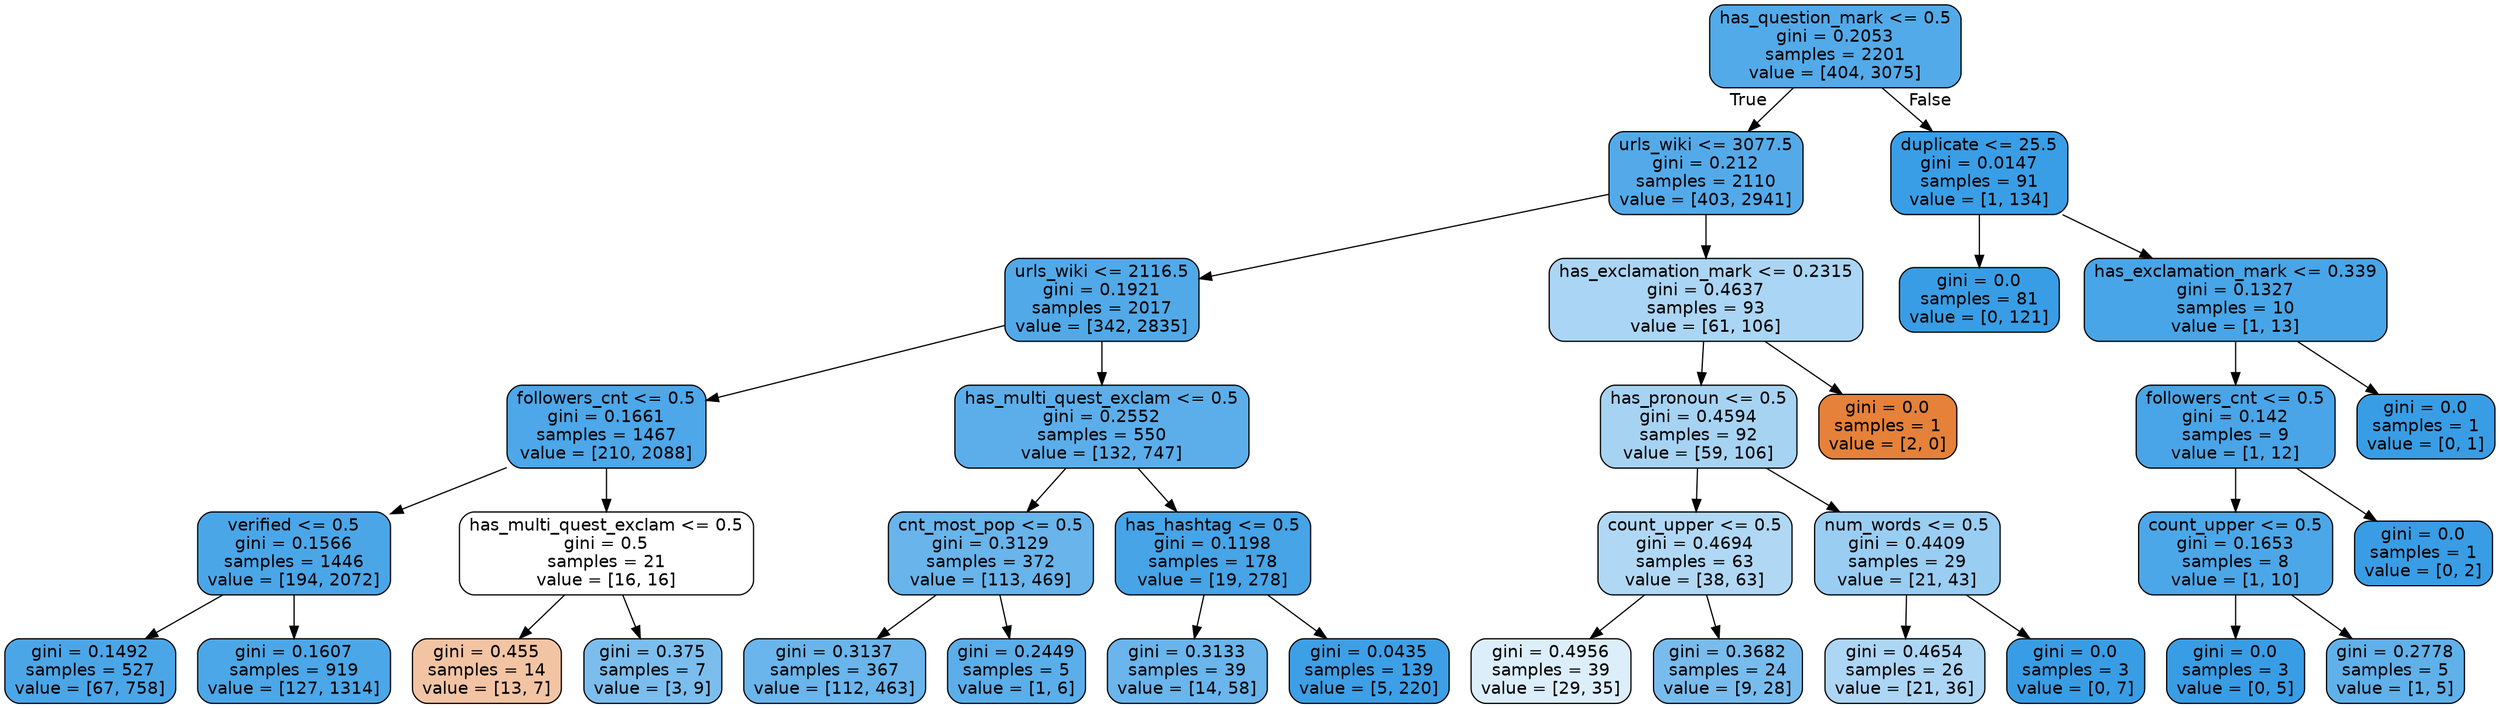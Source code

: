 digraph Tree {
node [shape=box, style="filled, rounded", color="black", fontname=helvetica] ;
edge [fontname=helvetica] ;
0 [label="has_question_mark <= 0.5\ngini = 0.2053\nsamples = 2201\nvalue = [404, 3075]", fillcolor="#399de5dd"] ;
1 [label="urls_wiki <= 3077.5\ngini = 0.212\nsamples = 2110\nvalue = [403, 2941]", fillcolor="#399de5dc"] ;
0 -> 1 [labeldistance=2.5, labelangle=45, headlabel="True"] ;
2 [label="urls_wiki <= 2116.5\ngini = 0.1921\nsamples = 2017\nvalue = [342, 2835]", fillcolor="#399de5e0"] ;
1 -> 2 ;
3 [label="followers_cnt <= 0.5\ngini = 0.1661\nsamples = 1467\nvalue = [210, 2088]", fillcolor="#399de5e5"] ;
2 -> 3 ;
4 [label="verified <= 0.5\ngini = 0.1566\nsamples = 1446\nvalue = [194, 2072]", fillcolor="#399de5e7"] ;
3 -> 4 ;
5 [label="gini = 0.1492\nsamples = 527\nvalue = [67, 758]", fillcolor="#399de5e8"] ;
4 -> 5 ;
6 [label="gini = 0.1607\nsamples = 919\nvalue = [127, 1314]", fillcolor="#399de5e6"] ;
4 -> 6 ;
7 [label="has_multi_quest_exclam <= 0.5\ngini = 0.5\nsamples = 21\nvalue = [16, 16]", fillcolor="#e5813900"] ;
3 -> 7 ;
8 [label="gini = 0.455\nsamples = 14\nvalue = [13, 7]", fillcolor="#e5813976"] ;
7 -> 8 ;
9 [label="gini = 0.375\nsamples = 7\nvalue = [3, 9]", fillcolor="#399de5aa"] ;
7 -> 9 ;
10 [label="has_multi_quest_exclam <= 0.5\ngini = 0.2552\nsamples = 550\nvalue = [132, 747]", fillcolor="#399de5d2"] ;
2 -> 10 ;
11 [label="cnt_most_pop <= 0.5\ngini = 0.3129\nsamples = 372\nvalue = [113, 469]", fillcolor="#399de5c2"] ;
10 -> 11 ;
12 [label="gini = 0.3137\nsamples = 367\nvalue = [112, 463]", fillcolor="#399de5c1"] ;
11 -> 12 ;
13 [label="gini = 0.2449\nsamples = 5\nvalue = [1, 6]", fillcolor="#399de5d4"] ;
11 -> 13 ;
14 [label="has_hashtag <= 0.5\ngini = 0.1198\nsamples = 178\nvalue = [19, 278]", fillcolor="#399de5ee"] ;
10 -> 14 ;
15 [label="gini = 0.3133\nsamples = 39\nvalue = [14, 58]", fillcolor="#399de5c1"] ;
14 -> 15 ;
16 [label="gini = 0.0435\nsamples = 139\nvalue = [5, 220]", fillcolor="#399de5f9"] ;
14 -> 16 ;
17 [label="has_exclamation_mark <= 0.2315\ngini = 0.4637\nsamples = 93\nvalue = [61, 106]", fillcolor="#399de56c"] ;
1 -> 17 ;
18 [label="has_pronoun <= 0.5\ngini = 0.4594\nsamples = 92\nvalue = [59, 106]", fillcolor="#399de571"] ;
17 -> 18 ;
19 [label="count_upper <= 0.5\ngini = 0.4694\nsamples = 63\nvalue = [38, 63]", fillcolor="#399de565"] ;
18 -> 19 ;
20 [label="gini = 0.4956\nsamples = 39\nvalue = [29, 35]", fillcolor="#399de52c"] ;
19 -> 20 ;
21 [label="gini = 0.3682\nsamples = 24\nvalue = [9, 28]", fillcolor="#399de5ad"] ;
19 -> 21 ;
22 [label="num_words <= 0.5\ngini = 0.4409\nsamples = 29\nvalue = [21, 43]", fillcolor="#399de582"] ;
18 -> 22 ;
23 [label="gini = 0.4654\nsamples = 26\nvalue = [21, 36]", fillcolor="#399de56a"] ;
22 -> 23 ;
24 [label="gini = 0.0\nsamples = 3\nvalue = [0, 7]", fillcolor="#399de5ff"] ;
22 -> 24 ;
25 [label="gini = 0.0\nsamples = 1\nvalue = [2, 0]", fillcolor="#e58139ff"] ;
17 -> 25 ;
26 [label="duplicate <= 25.5\ngini = 0.0147\nsamples = 91\nvalue = [1, 134]", fillcolor="#399de5fd"] ;
0 -> 26 [labeldistance=2.5, labelangle=-45, headlabel="False"] ;
27 [label="gini = 0.0\nsamples = 81\nvalue = [0, 121]", fillcolor="#399de5ff"] ;
26 -> 27 ;
28 [label="has_exclamation_mark <= 0.339\ngini = 0.1327\nsamples = 10\nvalue = [1, 13]", fillcolor="#399de5eb"] ;
26 -> 28 ;
29 [label="followers_cnt <= 0.5\ngini = 0.142\nsamples = 9\nvalue = [1, 12]", fillcolor="#399de5ea"] ;
28 -> 29 ;
30 [label="count_upper <= 0.5\ngini = 0.1653\nsamples = 8\nvalue = [1, 10]", fillcolor="#399de5e6"] ;
29 -> 30 ;
31 [label="gini = 0.0\nsamples = 3\nvalue = [0, 5]", fillcolor="#399de5ff"] ;
30 -> 31 ;
32 [label="gini = 0.2778\nsamples = 5\nvalue = [1, 5]", fillcolor="#399de5cc"] ;
30 -> 32 ;
33 [label="gini = 0.0\nsamples = 1\nvalue = [0, 2]", fillcolor="#399de5ff"] ;
29 -> 33 ;
34 [label="gini = 0.0\nsamples = 1\nvalue = [0, 1]", fillcolor="#399de5ff"] ;
28 -> 34 ;
}